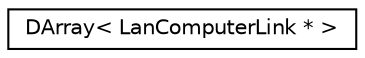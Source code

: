 digraph "Graphical Class Hierarchy"
{
 // LATEX_PDF_SIZE
  edge [fontname="Helvetica",fontsize="10",labelfontname="Helvetica",labelfontsize="10"];
  node [fontname="Helvetica",fontsize="10",shape=record];
  rankdir="LR";
  Node0 [label="DArray\< LanComputerLink * \>",height=0.2,width=0.4,color="black", fillcolor="white", style="filled",URL="$classDArray.html",tooltip=" "];
}
